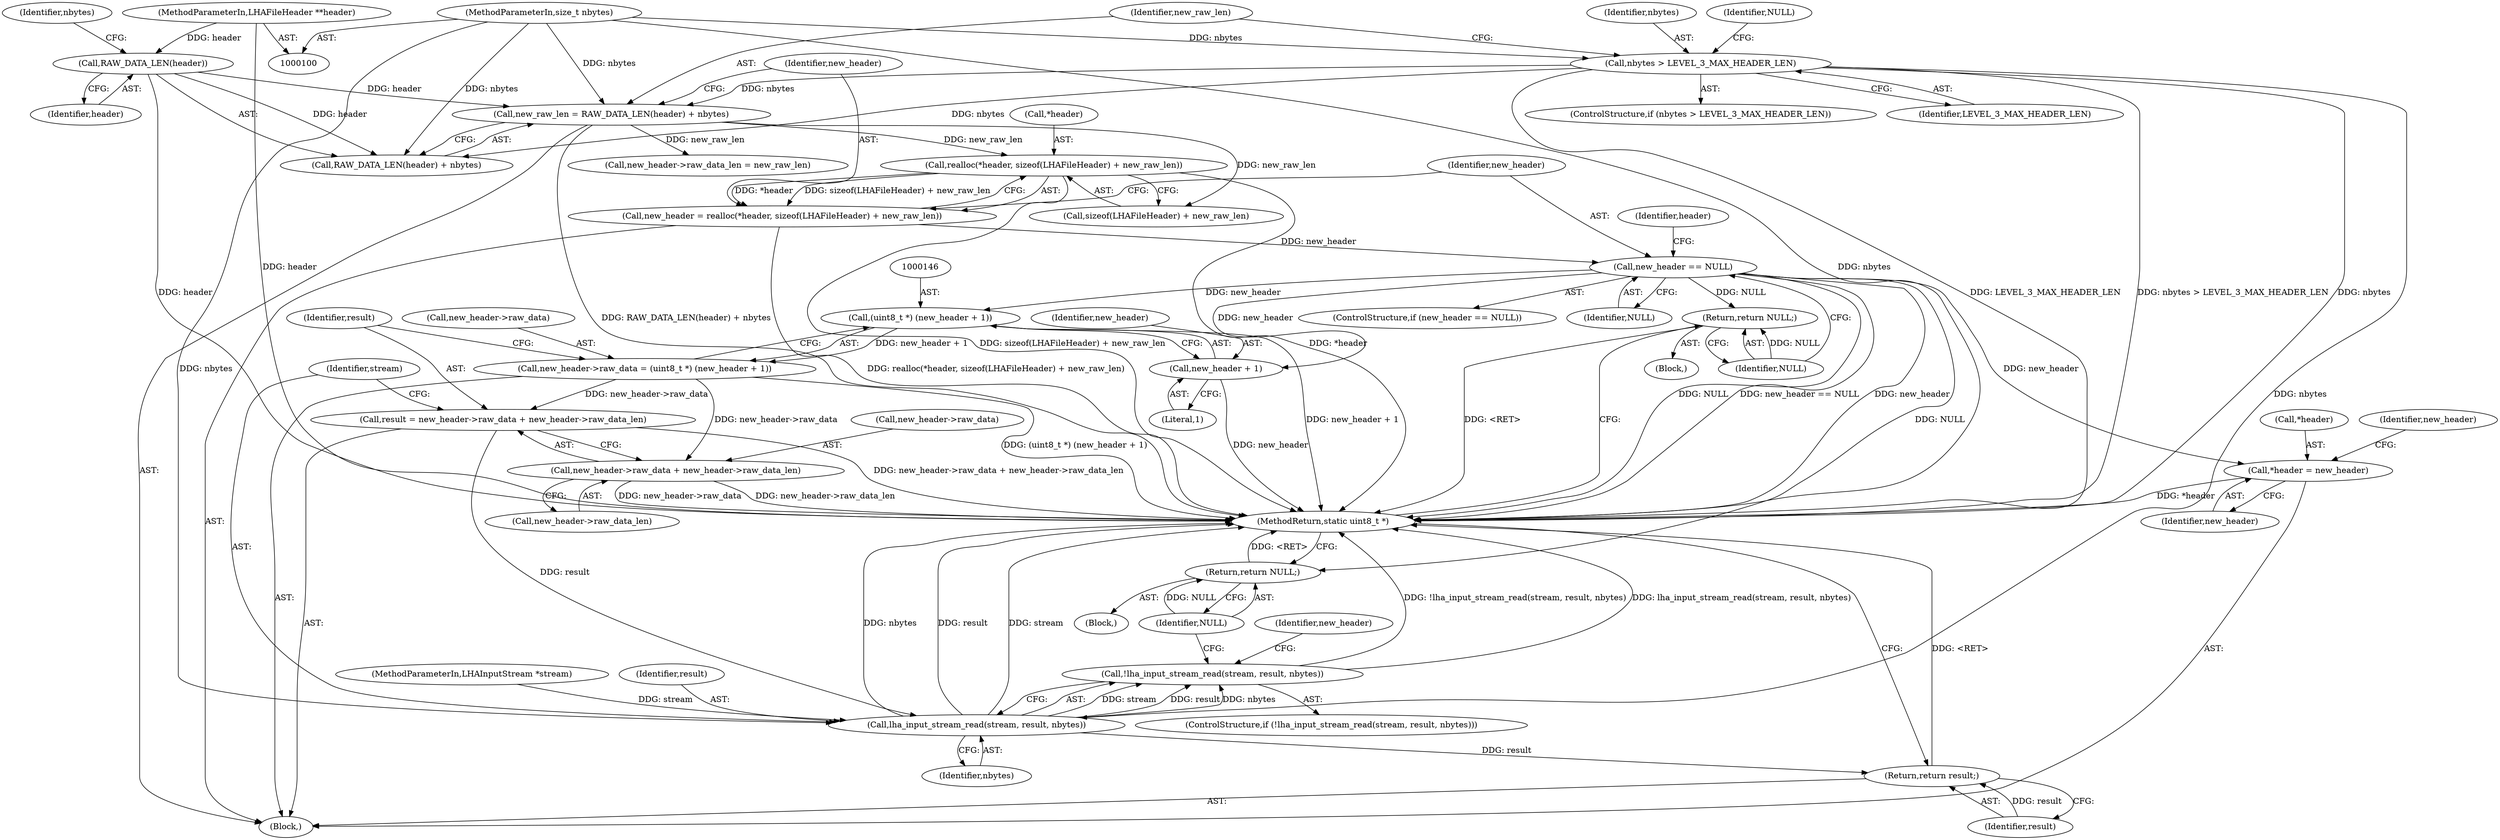 digraph "0_lhasa_6fcdb8f1f538b9d63e63a5fa199c5514a15d4564_0@API" {
"1000123" [label="(Call,realloc(*header, sizeof(LHAFileHeader) + new_raw_len))"];
"1000115" [label="(Call,new_raw_len = RAW_DATA_LEN(header) + nbytes)"];
"1000118" [label="(Call,RAW_DATA_LEN(header))"];
"1000101" [label="(MethodParameterIn,LHAFileHeader **header)"];
"1000109" [label="(Call,nbytes > LEVEL_3_MAX_HEADER_LEN)"];
"1000103" [label="(MethodParameterIn,size_t nbytes)"];
"1000121" [label="(Call,new_header = realloc(*header, sizeof(LHAFileHeader) + new_raw_len))"];
"1000131" [label="(Call,new_header == NULL)"];
"1000135" [label="(Return,return NULL;)"];
"1000137" [label="(Call,*header = new_header)"];
"1000145" [label="(Call,(uint8_t *) (new_header + 1))"];
"1000141" [label="(Call,new_header->raw_data = (uint8_t *) (new_header + 1))"];
"1000150" [label="(Call,result = new_header->raw_data + new_header->raw_data_len)"];
"1000161" [label="(Call,lha_input_stream_read(stream, result, nbytes))"];
"1000160" [label="(Call,!lha_input_stream_read(stream, result, nbytes))"];
"1000173" [label="(Return,return result;)"];
"1000152" [label="(Call,new_header->raw_data + new_header->raw_data_len)"];
"1000147" [label="(Call,new_header + 1)"];
"1000166" [label="(Return,return NULL;)"];
"1000108" [label="(ControlStructure,if (nbytes > LEVEL_3_MAX_HEADER_LEN))"];
"1000116" [label="(Identifier,new_raw_len)"];
"1000130" [label="(ControlStructure,if (new_header == NULL))"];
"1000109" [label="(Call,nbytes > LEVEL_3_MAX_HEADER_LEN)"];
"1000142" [label="(Call,new_header->raw_data)"];
"1000111" [label="(Identifier,LEVEL_3_MAX_HEADER_LEN)"];
"1000117" [label="(Call,RAW_DATA_LEN(header) + nbytes)"];
"1000138" [label="(Call,*header)"];
"1000102" [label="(MethodParameterIn,LHAInputStream *stream)"];
"1000101" [label="(MethodParameterIn,LHAFileHeader **header)"];
"1000145" [label="(Call,(uint8_t *) (new_header + 1))"];
"1000170" [label="(Identifier,new_header)"];
"1000163" [label="(Identifier,result)"];
"1000151" [label="(Identifier,result)"];
"1000114" [label="(Identifier,NULL)"];
"1000136" [label="(Identifier,NULL)"];
"1000167" [label="(Identifier,NULL)"];
"1000120" [label="(Identifier,nbytes)"];
"1000115" [label="(Call,new_raw_len = RAW_DATA_LEN(header) + nbytes)"];
"1000110" [label="(Identifier,nbytes)"];
"1000166" [label="(Return,return NULL;)"];
"1000119" [label="(Identifier,header)"];
"1000174" [label="(Identifier,result)"];
"1000124" [label="(Call,*header)"];
"1000133" [label="(Identifier,NULL)"];
"1000118" [label="(Call,RAW_DATA_LEN(header))"];
"1000140" [label="(Identifier,new_header)"];
"1000141" [label="(Call,new_header->raw_data = (uint8_t *) (new_header + 1))"];
"1000135" [label="(Return,return NULL;)"];
"1000173" [label="(Return,return result;)"];
"1000123" [label="(Call,realloc(*header, sizeof(LHAFileHeader) + new_raw_len))"];
"1000147" [label="(Call,new_header + 1)"];
"1000137" [label="(Call,*header = new_header)"];
"1000168" [label="(Call,new_header->raw_data_len = new_raw_len)"];
"1000156" [label="(Call,new_header->raw_data_len)"];
"1000131" [label="(Call,new_header == NULL)"];
"1000150" [label="(Call,result = new_header->raw_data + new_header->raw_data_len)"];
"1000152" [label="(Call,new_header->raw_data + new_header->raw_data_len)"];
"1000159" [label="(ControlStructure,if (!lha_input_stream_read(stream, result, nbytes)))"];
"1000165" [label="(Block,)"];
"1000149" [label="(Literal,1)"];
"1000175" [label="(MethodReturn,static uint8_t *)"];
"1000161" [label="(Call,lha_input_stream_read(stream, result, nbytes))"];
"1000134" [label="(Block,)"];
"1000148" [label="(Identifier,new_header)"];
"1000139" [label="(Identifier,header)"];
"1000122" [label="(Identifier,new_header)"];
"1000103" [label="(MethodParameterIn,size_t nbytes)"];
"1000143" [label="(Identifier,new_header)"];
"1000162" [label="(Identifier,stream)"];
"1000160" [label="(Call,!lha_input_stream_read(stream, result, nbytes))"];
"1000164" [label="(Identifier,nbytes)"];
"1000126" [label="(Call,sizeof(LHAFileHeader) + new_raw_len)"];
"1000104" [label="(Block,)"];
"1000132" [label="(Identifier,new_header)"];
"1000153" [label="(Call,new_header->raw_data)"];
"1000121" [label="(Call,new_header = realloc(*header, sizeof(LHAFileHeader) + new_raw_len))"];
"1000123" -> "1000121"  [label="AST: "];
"1000123" -> "1000126"  [label="CFG: "];
"1000124" -> "1000123"  [label="AST: "];
"1000126" -> "1000123"  [label="AST: "];
"1000121" -> "1000123"  [label="CFG: "];
"1000123" -> "1000175"  [label="DDG: sizeof(LHAFileHeader) + new_raw_len"];
"1000123" -> "1000175"  [label="DDG: *header"];
"1000123" -> "1000121"  [label="DDG: *header"];
"1000123" -> "1000121"  [label="DDG: sizeof(LHAFileHeader) + new_raw_len"];
"1000115" -> "1000123"  [label="DDG: new_raw_len"];
"1000115" -> "1000104"  [label="AST: "];
"1000115" -> "1000117"  [label="CFG: "];
"1000116" -> "1000115"  [label="AST: "];
"1000117" -> "1000115"  [label="AST: "];
"1000122" -> "1000115"  [label="CFG: "];
"1000115" -> "1000175"  [label="DDG: RAW_DATA_LEN(header) + nbytes"];
"1000118" -> "1000115"  [label="DDG: header"];
"1000109" -> "1000115"  [label="DDG: nbytes"];
"1000103" -> "1000115"  [label="DDG: nbytes"];
"1000115" -> "1000126"  [label="DDG: new_raw_len"];
"1000115" -> "1000168"  [label="DDG: new_raw_len"];
"1000118" -> "1000117"  [label="AST: "];
"1000118" -> "1000119"  [label="CFG: "];
"1000119" -> "1000118"  [label="AST: "];
"1000120" -> "1000118"  [label="CFG: "];
"1000118" -> "1000175"  [label="DDG: header"];
"1000118" -> "1000117"  [label="DDG: header"];
"1000101" -> "1000118"  [label="DDG: header"];
"1000101" -> "1000100"  [label="AST: "];
"1000101" -> "1000175"  [label="DDG: header"];
"1000109" -> "1000108"  [label="AST: "];
"1000109" -> "1000111"  [label="CFG: "];
"1000110" -> "1000109"  [label="AST: "];
"1000111" -> "1000109"  [label="AST: "];
"1000114" -> "1000109"  [label="CFG: "];
"1000116" -> "1000109"  [label="CFG: "];
"1000109" -> "1000175"  [label="DDG: nbytes"];
"1000109" -> "1000175"  [label="DDG: LEVEL_3_MAX_HEADER_LEN"];
"1000109" -> "1000175"  [label="DDG: nbytes > LEVEL_3_MAX_HEADER_LEN"];
"1000103" -> "1000109"  [label="DDG: nbytes"];
"1000109" -> "1000117"  [label="DDG: nbytes"];
"1000109" -> "1000161"  [label="DDG: nbytes"];
"1000103" -> "1000100"  [label="AST: "];
"1000103" -> "1000175"  [label="DDG: nbytes"];
"1000103" -> "1000117"  [label="DDG: nbytes"];
"1000103" -> "1000161"  [label="DDG: nbytes"];
"1000121" -> "1000104"  [label="AST: "];
"1000122" -> "1000121"  [label="AST: "];
"1000132" -> "1000121"  [label="CFG: "];
"1000121" -> "1000175"  [label="DDG: realloc(*header, sizeof(LHAFileHeader) + new_raw_len)"];
"1000121" -> "1000131"  [label="DDG: new_header"];
"1000131" -> "1000130"  [label="AST: "];
"1000131" -> "1000133"  [label="CFG: "];
"1000132" -> "1000131"  [label="AST: "];
"1000133" -> "1000131"  [label="AST: "];
"1000136" -> "1000131"  [label="CFG: "];
"1000139" -> "1000131"  [label="CFG: "];
"1000131" -> "1000175"  [label="DDG: new_header"];
"1000131" -> "1000175"  [label="DDG: NULL"];
"1000131" -> "1000175"  [label="DDG: new_header == NULL"];
"1000131" -> "1000135"  [label="DDG: NULL"];
"1000131" -> "1000137"  [label="DDG: new_header"];
"1000131" -> "1000145"  [label="DDG: new_header"];
"1000131" -> "1000147"  [label="DDG: new_header"];
"1000131" -> "1000166"  [label="DDG: NULL"];
"1000135" -> "1000134"  [label="AST: "];
"1000135" -> "1000136"  [label="CFG: "];
"1000136" -> "1000135"  [label="AST: "];
"1000175" -> "1000135"  [label="CFG: "];
"1000135" -> "1000175"  [label="DDG: <RET>"];
"1000136" -> "1000135"  [label="DDG: NULL"];
"1000137" -> "1000104"  [label="AST: "];
"1000137" -> "1000140"  [label="CFG: "];
"1000138" -> "1000137"  [label="AST: "];
"1000140" -> "1000137"  [label="AST: "];
"1000143" -> "1000137"  [label="CFG: "];
"1000137" -> "1000175"  [label="DDG: *header"];
"1000145" -> "1000141"  [label="AST: "];
"1000145" -> "1000147"  [label="CFG: "];
"1000146" -> "1000145"  [label="AST: "];
"1000147" -> "1000145"  [label="AST: "];
"1000141" -> "1000145"  [label="CFG: "];
"1000145" -> "1000175"  [label="DDG: new_header + 1"];
"1000145" -> "1000141"  [label="DDG: new_header + 1"];
"1000141" -> "1000104"  [label="AST: "];
"1000142" -> "1000141"  [label="AST: "];
"1000151" -> "1000141"  [label="CFG: "];
"1000141" -> "1000175"  [label="DDG: (uint8_t *) (new_header + 1)"];
"1000141" -> "1000150"  [label="DDG: new_header->raw_data"];
"1000141" -> "1000152"  [label="DDG: new_header->raw_data"];
"1000150" -> "1000104"  [label="AST: "];
"1000150" -> "1000152"  [label="CFG: "];
"1000151" -> "1000150"  [label="AST: "];
"1000152" -> "1000150"  [label="AST: "];
"1000162" -> "1000150"  [label="CFG: "];
"1000150" -> "1000175"  [label="DDG: new_header->raw_data + new_header->raw_data_len"];
"1000150" -> "1000161"  [label="DDG: result"];
"1000161" -> "1000160"  [label="AST: "];
"1000161" -> "1000164"  [label="CFG: "];
"1000162" -> "1000161"  [label="AST: "];
"1000163" -> "1000161"  [label="AST: "];
"1000164" -> "1000161"  [label="AST: "];
"1000160" -> "1000161"  [label="CFG: "];
"1000161" -> "1000175"  [label="DDG: nbytes"];
"1000161" -> "1000175"  [label="DDG: result"];
"1000161" -> "1000175"  [label="DDG: stream"];
"1000161" -> "1000160"  [label="DDG: stream"];
"1000161" -> "1000160"  [label="DDG: result"];
"1000161" -> "1000160"  [label="DDG: nbytes"];
"1000102" -> "1000161"  [label="DDG: stream"];
"1000161" -> "1000173"  [label="DDG: result"];
"1000160" -> "1000159"  [label="AST: "];
"1000167" -> "1000160"  [label="CFG: "];
"1000170" -> "1000160"  [label="CFG: "];
"1000160" -> "1000175"  [label="DDG: !lha_input_stream_read(stream, result, nbytes)"];
"1000160" -> "1000175"  [label="DDG: lha_input_stream_read(stream, result, nbytes)"];
"1000173" -> "1000104"  [label="AST: "];
"1000173" -> "1000174"  [label="CFG: "];
"1000174" -> "1000173"  [label="AST: "];
"1000175" -> "1000173"  [label="CFG: "];
"1000173" -> "1000175"  [label="DDG: <RET>"];
"1000174" -> "1000173"  [label="DDG: result"];
"1000152" -> "1000156"  [label="CFG: "];
"1000153" -> "1000152"  [label="AST: "];
"1000156" -> "1000152"  [label="AST: "];
"1000152" -> "1000175"  [label="DDG: new_header->raw_data"];
"1000152" -> "1000175"  [label="DDG: new_header->raw_data_len"];
"1000147" -> "1000149"  [label="CFG: "];
"1000148" -> "1000147"  [label="AST: "];
"1000149" -> "1000147"  [label="AST: "];
"1000147" -> "1000175"  [label="DDG: new_header"];
"1000166" -> "1000165"  [label="AST: "];
"1000166" -> "1000167"  [label="CFG: "];
"1000167" -> "1000166"  [label="AST: "];
"1000175" -> "1000166"  [label="CFG: "];
"1000166" -> "1000175"  [label="DDG: <RET>"];
"1000167" -> "1000166"  [label="DDG: NULL"];
}

